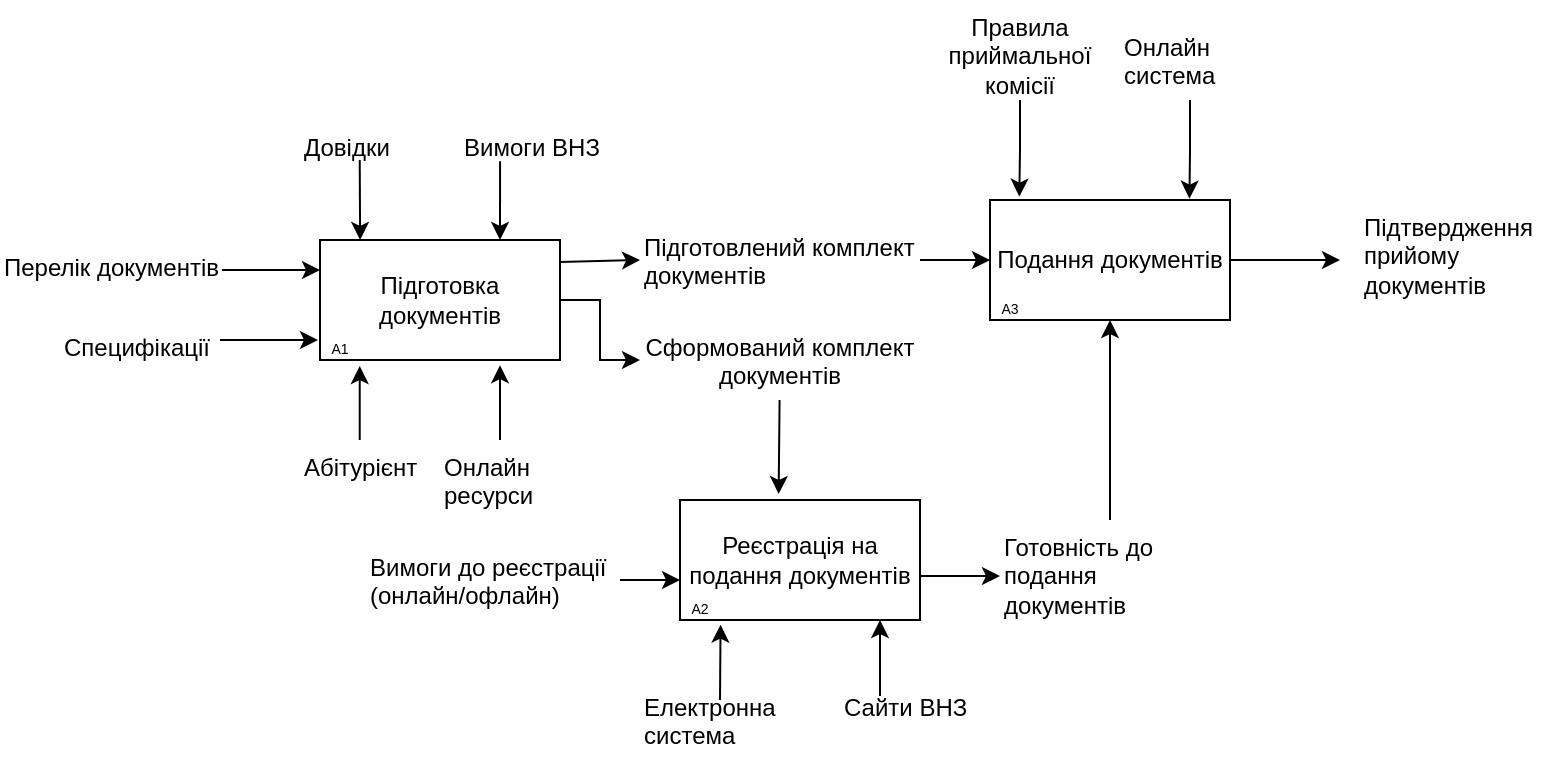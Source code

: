 <mxfile version="25.0.3">
  <diagram name="Страница — 1" id="4pJBlzTdeUGFtukCkoKm">
    <mxGraphModel grid="1" page="1" gridSize="10" guides="1" tooltips="1" connect="1" arrows="1" fold="1" pageScale="1" pageWidth="827" pageHeight="1169" math="0" shadow="0">
      <root>
        <mxCell id="0" />
        <mxCell id="1" parent="0" />
        <mxCell id="ONTgy1Kjg6mQQV6qxtdO-36" style="edgeStyle=orthogonalEdgeStyle;rounded=0;orthogonalLoop=1;jettySize=auto;html=1;" edge="1" parent="1" source="ONTgy1Kjg6mQQV6qxtdO-1" target="ONTgy1Kjg6mQQV6qxtdO-11">
          <mxGeometry relative="1" as="geometry" />
        </mxCell>
        <mxCell id="ONTgy1Kjg6mQQV6qxtdO-1" value="Підготовка документів" style="rounded=0;whiteSpace=wrap;html=1;" vertex="1" parent="1">
          <mxGeometry x="330" y="300" width="120" height="60" as="geometry" />
        </mxCell>
        <mxCell id="ONTgy1Kjg6mQQV6qxtdO-2" value="Перелік документів" style="text;whiteSpace=wrap;" vertex="1" parent="1">
          <mxGeometry x="170" y="300" width="110" height="40" as="geometry" />
        </mxCell>
        <mxCell id="ONTgy1Kjg6mQQV6qxtdO-5" value="Довідки" style="text;whiteSpace=wrap;" vertex="1" parent="1">
          <mxGeometry x="320" y="240" width="80" height="20" as="geometry" />
        </mxCell>
        <mxCell id="ONTgy1Kjg6mQQV6qxtdO-6" value="Вимоги ВНЗ" style="text;whiteSpace=wrap;" vertex="1" parent="1">
          <mxGeometry x="400" y="240" width="100" height="20" as="geometry" />
        </mxCell>
        <mxCell id="ONTgy1Kjg6mQQV6qxtdO-7" value="Специфікації" style="text;whiteSpace=wrap;" vertex="1" parent="1">
          <mxGeometry x="200" y="340" width="80" height="40" as="geometry" />
        </mxCell>
        <mxCell id="ONTgy1Kjg6mQQV6qxtdO-8" value="Абітурієнт " style="text;whiteSpace=wrap;" vertex="1" parent="1">
          <mxGeometry x="320" y="400" width="60" height="20" as="geometry" />
        </mxCell>
        <mxCell id="ONTgy1Kjg6mQQV6qxtdO-9" value="Онлайн ресурси" style="text;whiteSpace=wrap;" vertex="1" parent="1">
          <mxGeometry x="390" y="400" width="80" height="20" as="geometry" />
        </mxCell>
        <mxCell id="ONTgy1Kjg6mQQV6qxtdO-12" value="" style="endArrow=classic;html=1;rounded=0;entryX=0.3;entryY=1.13;entryDx=0;entryDy=0;entryPerimeter=0;" edge="1" parent="1">
          <mxGeometry width="50" height="50" relative="1" as="geometry">
            <mxPoint x="420" y="400" as="sourcePoint" />
            <mxPoint x="420" y="362.6" as="targetPoint" />
          </mxGeometry>
        </mxCell>
        <mxCell id="ONTgy1Kjg6mQQV6qxtdO-13" value="" style="endArrow=classic;html=1;rounded=0;entryX=0.3;entryY=1.13;entryDx=0;entryDy=0;entryPerimeter=0;" edge="1" parent="1">
          <mxGeometry width="50" height="50" relative="1" as="geometry">
            <mxPoint x="349.86" y="400" as="sourcePoint" />
            <mxPoint x="349.86" y="363" as="targetPoint" />
          </mxGeometry>
        </mxCell>
        <mxCell id="ONTgy1Kjg6mQQV6qxtdO-14" value="" style="endArrow=classic;html=1;rounded=0;entryX=0.5;entryY=0;entryDx=0;entryDy=0;" edge="1" parent="1">
          <mxGeometry width="50" height="50" relative="1" as="geometry">
            <mxPoint x="349.86" y="260" as="sourcePoint" />
            <mxPoint x="350.06" y="300" as="targetPoint" />
          </mxGeometry>
        </mxCell>
        <mxCell id="ONTgy1Kjg6mQQV6qxtdO-15" value="" style="endArrow=classic;html=1;rounded=0;entryX=0.333;entryY=-0.03;entryDx=0;entryDy=0;entryPerimeter=0;" edge="1" parent="1">
          <mxGeometry width="50" height="50" relative="1" as="geometry">
            <mxPoint x="420.04" y="260.6" as="sourcePoint" />
            <mxPoint x="420.0" y="300.0" as="targetPoint" />
          </mxGeometry>
        </mxCell>
        <mxCell id="ONTgy1Kjg6mQQV6qxtdO-17" value="" style="endArrow=classic;html=1;rounded=0;entryX=0;entryY=0.25;entryDx=0;entryDy=0;" edge="1" parent="1" target="ONTgy1Kjg6mQQV6qxtdO-1">
          <mxGeometry width="50" height="50" relative="1" as="geometry">
            <mxPoint x="281" y="315" as="sourcePoint" />
            <mxPoint x="280" y="280" as="targetPoint" />
          </mxGeometry>
        </mxCell>
        <mxCell id="ONTgy1Kjg6mQQV6qxtdO-18" value="" style="endArrow=classic;html=1;rounded=0;exitX=1.007;exitY=0.356;exitDx=0;exitDy=0;exitPerimeter=0;" edge="1" parent="1">
          <mxGeometry width="50" height="50" relative="1" as="geometry">
            <mxPoint x="280" y="350" as="sourcePoint" />
            <mxPoint x="329" y="350" as="targetPoint" />
          </mxGeometry>
        </mxCell>
        <mxCell id="ONTgy1Kjg6mQQV6qxtdO-19" value="Реєстрація на подання документів" style="rounded=0;whiteSpace=wrap;html=1;" vertex="1" parent="1">
          <mxGeometry x="510" y="430" width="120" height="60" as="geometry" />
        </mxCell>
        <mxCell id="ONTgy1Kjg6mQQV6qxtdO-20" value="" style="endArrow=classic;html=1;rounded=0;entryX=0.411;entryY=-0.05;entryDx=0;entryDy=0;entryPerimeter=0;" edge="1" parent="1" source="ONTgy1Kjg6mQQV6qxtdO-11" target="ONTgy1Kjg6mQQV6qxtdO-19">
          <mxGeometry width="50" height="50" relative="1" as="geometry">
            <mxPoint x="560" y="345" as="sourcePoint" />
            <mxPoint x="610" y="295" as="targetPoint" />
          </mxGeometry>
        </mxCell>
        <mxCell id="ONTgy1Kjg6mQQV6qxtdO-21" value="Вимоги до реєстрації (онлайн/офлайн)" style="text;whiteSpace=wrap;" vertex="1" parent="1">
          <mxGeometry x="353" y="450" width="121" height="40" as="geometry" />
        </mxCell>
        <mxCell id="ONTgy1Kjg6mQQV6qxtdO-22" value="Електронна система" style="text;whiteSpace=wrap;" vertex="1" parent="1">
          <mxGeometry x="490" y="520" width="100" height="40" as="geometry" />
        </mxCell>
        <mxCell id="ONTgy1Kjg6mQQV6qxtdO-23" value="Сайти ВНЗ" style="text;whiteSpace=wrap;" vertex="1" parent="1">
          <mxGeometry x="590" y="520" width="90" height="40" as="geometry" />
        </mxCell>
        <mxCell id="ONTgy1Kjg6mQQV6qxtdO-35" style="edgeStyle=orthogonalEdgeStyle;rounded=0;orthogonalLoop=1;jettySize=auto;html=1;entryX=0.5;entryY=1;entryDx=0;entryDy=0;" edge="1" parent="1" source="ONTgy1Kjg6mQQV6qxtdO-24" target="ONTgy1Kjg6mQQV6qxtdO-33">
          <mxGeometry relative="1" as="geometry" />
        </mxCell>
        <mxCell id="ONTgy1Kjg6mQQV6qxtdO-24" value="Готовність до подання документів" style="text;whiteSpace=wrap;" vertex="1" parent="1">
          <mxGeometry x="670" y="440" width="110" height="40" as="geometry" />
        </mxCell>
        <mxCell id="ONTgy1Kjg6mQQV6qxtdO-25" value="" style="endArrow=classic;html=1;rounded=0;entryX=0;entryY=0.667;entryDx=0;entryDy=0;entryPerimeter=0;" edge="1" parent="1" target="ONTgy1Kjg6mQQV6qxtdO-19">
          <mxGeometry width="50" height="50" relative="1" as="geometry">
            <mxPoint x="480" y="470" as="sourcePoint" />
            <mxPoint x="530" y="420" as="targetPoint" />
          </mxGeometry>
        </mxCell>
        <mxCell id="ONTgy1Kjg6mQQV6qxtdO-26" value="" style="endArrow=classic;html=1;rounded=0;entryX=0.169;entryY=1.039;entryDx=0;entryDy=0;entryPerimeter=0;" edge="1" parent="1" target="ONTgy1Kjg6mQQV6qxtdO-19">
          <mxGeometry width="50" height="50" relative="1" as="geometry">
            <mxPoint x="530" y="530" as="sourcePoint" />
            <mxPoint x="580" y="480" as="targetPoint" />
          </mxGeometry>
        </mxCell>
        <mxCell id="ONTgy1Kjg6mQQV6qxtdO-27" value="" style="endArrow=classic;html=1;rounded=0;entryX=0.169;entryY=1.039;entryDx=0;entryDy=0;entryPerimeter=0;" edge="1" parent="1">
          <mxGeometry width="50" height="50" relative="1" as="geometry">
            <mxPoint x="610" y="528" as="sourcePoint" />
            <mxPoint x="610" y="490" as="targetPoint" />
          </mxGeometry>
        </mxCell>
        <mxCell id="ONTgy1Kjg6mQQV6qxtdO-28" value="" style="endArrow=classic;html=1;rounded=0;entryX=0;entryY=0.7;entryDx=0;entryDy=0;entryPerimeter=0;" edge="1" parent="1" target="ONTgy1Kjg6mQQV6qxtdO-24">
          <mxGeometry width="50" height="50" relative="1" as="geometry">
            <mxPoint x="630" y="468" as="sourcePoint" />
            <mxPoint x="630" y="430" as="targetPoint" />
          </mxGeometry>
        </mxCell>
        <mxCell id="ONTgy1Kjg6mQQV6qxtdO-11" value="Сформований комплект документів" style="text;whiteSpace=wrap;align=center;" vertex="1" parent="1">
          <mxGeometry x="490" y="340" width="140" height="40" as="geometry" />
        </mxCell>
        <mxCell id="ONTgy1Kjg6mQQV6qxtdO-34" value="" style="edgeStyle=orthogonalEdgeStyle;rounded=0;orthogonalLoop=1;jettySize=auto;html=1;" edge="1" parent="1" source="ONTgy1Kjg6mQQV6qxtdO-30" target="ONTgy1Kjg6mQQV6qxtdO-33">
          <mxGeometry relative="1" as="geometry" />
        </mxCell>
        <mxCell id="ONTgy1Kjg6mQQV6qxtdO-30" value="Підготовлений комплект документів" style="text;whiteSpace=wrap;" vertex="1" parent="1">
          <mxGeometry x="490" y="290" width="140" height="40" as="geometry" />
        </mxCell>
        <mxCell id="ONTgy1Kjg6mQQV6qxtdO-32" value="" style="endArrow=classic;html=1;rounded=0;entryX=0;entryY=0.5;entryDx=0;entryDy=0;exitX=1.006;exitY=0.811;exitDx=0;exitDy=0;exitPerimeter=0;" edge="1" parent="1" target="ONTgy1Kjg6mQQV6qxtdO-30">
          <mxGeometry width="50" height="50" relative="1" as="geometry">
            <mxPoint x="450" y="311" as="sourcePoint" />
            <mxPoint x="487" y="309" as="targetPoint" />
          </mxGeometry>
        </mxCell>
        <mxCell id="ONTgy1Kjg6mQQV6qxtdO-48" style="edgeStyle=orthogonalEdgeStyle;rounded=0;orthogonalLoop=1;jettySize=auto;html=1;" edge="1" parent="1" source="ONTgy1Kjg6mQQV6qxtdO-33">
          <mxGeometry relative="1" as="geometry">
            <mxPoint x="840" y="310" as="targetPoint" />
          </mxGeometry>
        </mxCell>
        <mxCell id="ONTgy1Kjg6mQQV6qxtdO-33" value="Подання документів" style="rounded=0;whiteSpace=wrap;html=1;" vertex="1" parent="1">
          <mxGeometry x="665" y="280" width="120" height="60" as="geometry" />
        </mxCell>
        <mxCell id="ONTgy1Kjg6mQQV6qxtdO-39" value="Правила приймальної комісії" style="text;whiteSpace=wrap;align=center;" vertex="1" parent="1">
          <mxGeometry x="630" y="180" width="100" height="50" as="geometry" />
        </mxCell>
        <mxCell id="ONTgy1Kjg6mQQV6qxtdO-40" value="Онлайн система" style="text;whiteSpace=wrap;" vertex="1" parent="1">
          <mxGeometry x="730" y="190" width="70" height="40" as="geometry" />
        </mxCell>
        <mxCell id="ONTgy1Kjg6mQQV6qxtdO-42" value="Підтвердження прийому документів" style="text;whiteSpace=wrap;" vertex="1" parent="1">
          <mxGeometry x="850" y="280" width="103" height="40" as="geometry" />
        </mxCell>
        <mxCell id="ONTgy1Kjg6mQQV6qxtdO-46" style="edgeStyle=orthogonalEdgeStyle;rounded=0;orthogonalLoop=1;jettySize=auto;html=1;entryX=0.122;entryY=-0.028;entryDx=0;entryDy=0;entryPerimeter=0;" edge="1" parent="1" source="ONTgy1Kjg6mQQV6qxtdO-39" target="ONTgy1Kjg6mQQV6qxtdO-33">
          <mxGeometry relative="1" as="geometry" />
        </mxCell>
        <mxCell id="ONTgy1Kjg6mQQV6qxtdO-47" style="edgeStyle=orthogonalEdgeStyle;rounded=0;orthogonalLoop=1;jettySize=auto;html=1;entryX=0.831;entryY=-0.011;entryDx=0;entryDy=0;entryPerimeter=0;" edge="1" parent="1" source="ONTgy1Kjg6mQQV6qxtdO-40" target="ONTgy1Kjg6mQQV6qxtdO-33">
          <mxGeometry relative="1" as="geometry" />
        </mxCell>
        <mxCell id="ONTgy1Kjg6mQQV6qxtdO-49" value="A1" style="text;html=1;align=center;verticalAlign=middle;whiteSpace=wrap;rounded=0;fontSize=7;" vertex="1" parent="1">
          <mxGeometry x="330" y="350" width="20" height="10" as="geometry" />
        </mxCell>
        <mxCell id="ONTgy1Kjg6mQQV6qxtdO-50" value="A2" style="text;html=1;align=center;verticalAlign=middle;whiteSpace=wrap;rounded=0;fontSize=7;" vertex="1" parent="1">
          <mxGeometry x="510" y="480" width="20" height="10" as="geometry" />
        </mxCell>
        <mxCell id="ONTgy1Kjg6mQQV6qxtdO-51" value="A3" style="text;html=1;align=center;verticalAlign=middle;whiteSpace=wrap;rounded=0;fontSize=7;" vertex="1" parent="1">
          <mxGeometry x="665" y="330" width="20" height="10" as="geometry" />
        </mxCell>
      </root>
    </mxGraphModel>
  </diagram>
</mxfile>
